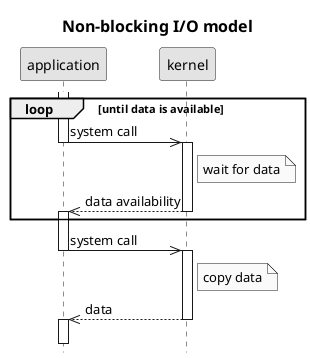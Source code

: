 @startuml
title Non-blocking I/O model
hide footbox
skinparam monochrome true
skinparam titleFontSize 16
activate application
loop until data is available
    application->>kernel: system call
    deactivate application
    activate kernel
    Note right of kernel: wait for data
    kernel-->>application: data availability
    deactivate kernel
    activate application
end
application->>kernel: system call
deactivate application
activate kernel
Note right of kernel: copy data
kernel-->>application: data
deactivate kernel
activate application
||15||
@enduml
